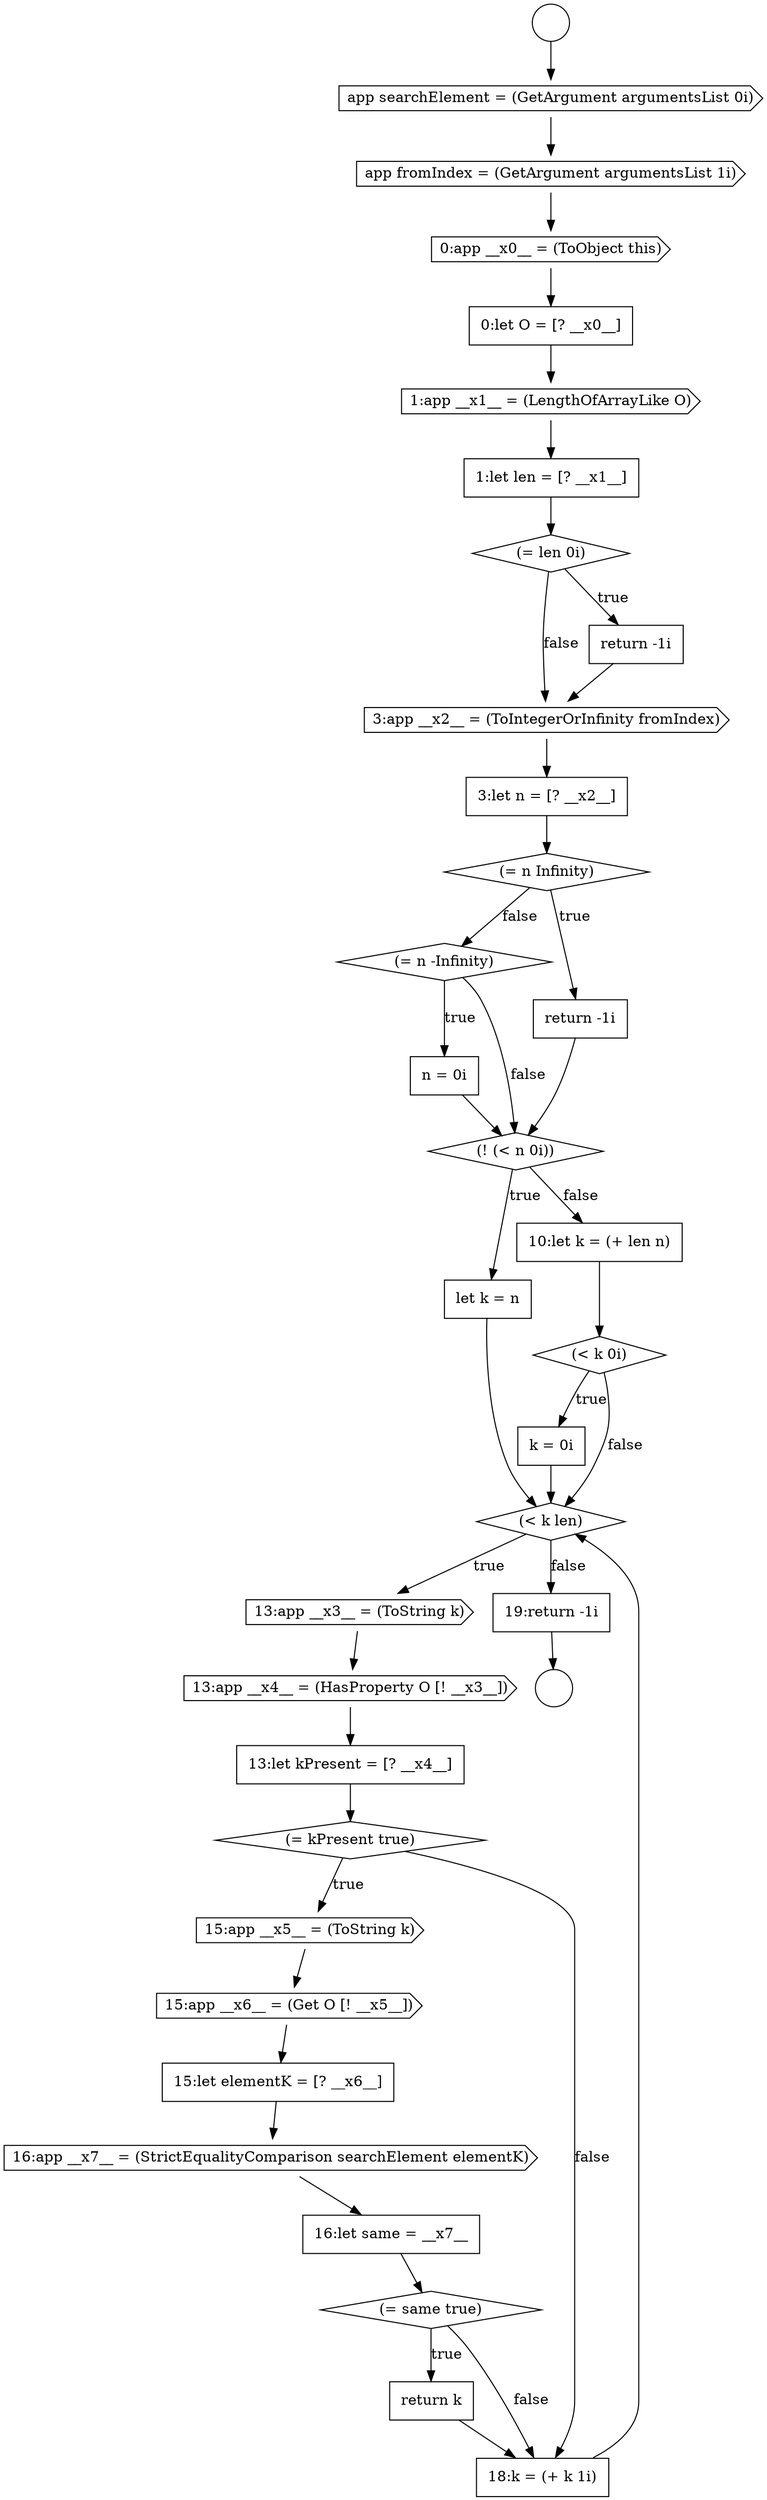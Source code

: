 digraph {
  node16137 [shape=none, margin=0, label=<<font color="black">
    <table border="0" cellborder="1" cellspacing="0" cellpadding="10">
      <tr><td align="left">0:let O = [? __x0__]</td></tr>
    </table>
  </font>> color="black" fillcolor="white" style=filled]
  node16146 [shape=diamond, label=<<font color="black">(= n -Infinity)</font>> color="black" fillcolor="white" style=filled]
  node16136 [shape=cds, label=<<font color="black">0:app __x0__ = (ToObject this)</font>> color="black" fillcolor="white" style=filled]
  node16155 [shape=cds, label=<<font color="black">13:app __x4__ = (HasProperty O [! __x3__])</font>> color="black" fillcolor="white" style=filled]
  node16140 [shape=diamond, label=<<font color="black">(= len 0i)</font>> color="black" fillcolor="white" style=filled]
  node16159 [shape=cds, label=<<font color="black">15:app __x6__ = (Get O [! __x5__])</font>> color="black" fillcolor="white" style=filled]
  node16147 [shape=none, margin=0, label=<<font color="black">
    <table border="0" cellborder="1" cellspacing="0" cellpadding="10">
      <tr><td align="left">n = 0i</td></tr>
    </table>
  </font>> color="black" fillcolor="white" style=filled]
  node16132 [shape=circle label=" " color="black" fillcolor="white" style=filled]
  node16152 [shape=none, margin=0, label=<<font color="black">
    <table border="0" cellborder="1" cellspacing="0" cellpadding="10">
      <tr><td align="left">k = 0i</td></tr>
    </table>
  </font>> color="black" fillcolor="white" style=filled]
  node16154 [shape=cds, label=<<font color="black">13:app __x3__ = (ToString k)</font>> color="black" fillcolor="white" style=filled]
  node16133 [shape=circle label=" " color="black" fillcolor="white" style=filled]
  node16158 [shape=cds, label=<<font color="black">15:app __x5__ = (ToString k)</font>> color="black" fillcolor="white" style=filled]
  node16138 [shape=cds, label=<<font color="black">1:app __x1__ = (LengthOfArrayLike O)</font>> color="black" fillcolor="white" style=filled]
  node16153 [shape=diamond, label=<<font color="black">(&lt; k len)</font>> color="black" fillcolor="white" style=filled]
  node16149 [shape=none, margin=0, label=<<font color="black">
    <table border="0" cellborder="1" cellspacing="0" cellpadding="10">
      <tr><td align="left">let k = n</td></tr>
    </table>
  </font>> color="black" fillcolor="white" style=filled]
  node16145 [shape=none, margin=0, label=<<font color="black">
    <table border="0" cellborder="1" cellspacing="0" cellpadding="10">
      <tr><td align="left">return -1i</td></tr>
    </table>
  </font>> color="black" fillcolor="white" style=filled]
  node16142 [shape=cds, label=<<font color="black">3:app __x2__ = (ToIntegerOrInfinity fromIndex)</font>> color="black" fillcolor="white" style=filled]
  node16157 [shape=diamond, label=<<font color="black">(= kPresent true)</font>> color="black" fillcolor="white" style=filled]
  node16135 [shape=cds, label=<<font color="black">app fromIndex = (GetArgument argumentsList 1i)</font>> color="black" fillcolor="white" style=filled]
  node16156 [shape=none, margin=0, label=<<font color="black">
    <table border="0" cellborder="1" cellspacing="0" cellpadding="10">
      <tr><td align="left">13:let kPresent = [? __x4__]</td></tr>
    </table>
  </font>> color="black" fillcolor="white" style=filled]
  node16150 [shape=none, margin=0, label=<<font color="black">
    <table border="0" cellborder="1" cellspacing="0" cellpadding="10">
      <tr><td align="left">10:let k = (+ len n)</td></tr>
    </table>
  </font>> color="black" fillcolor="white" style=filled]
  node16164 [shape=none, margin=0, label=<<font color="black">
    <table border="0" cellborder="1" cellspacing="0" cellpadding="10">
      <tr><td align="left">return k</td></tr>
    </table>
  </font>> color="black" fillcolor="white" style=filled]
  node16141 [shape=none, margin=0, label=<<font color="black">
    <table border="0" cellborder="1" cellspacing="0" cellpadding="10">
      <tr><td align="left">return -1i</td></tr>
    </table>
  </font>> color="black" fillcolor="white" style=filled]
  node16151 [shape=diamond, label=<<font color="black">(&lt; k 0i)</font>> color="black" fillcolor="white" style=filled]
  node16163 [shape=diamond, label=<<font color="black">(= same true)</font>> color="black" fillcolor="white" style=filled]
  node16144 [shape=diamond, label=<<font color="black">(= n Infinity)</font>> color="black" fillcolor="white" style=filled]
  node16139 [shape=none, margin=0, label=<<font color="black">
    <table border="0" cellborder="1" cellspacing="0" cellpadding="10">
      <tr><td align="left">1:let len = [? __x1__]</td></tr>
    </table>
  </font>> color="black" fillcolor="white" style=filled]
  node16162 [shape=none, margin=0, label=<<font color="black">
    <table border="0" cellborder="1" cellspacing="0" cellpadding="10">
      <tr><td align="left">16:let same = __x7__</td></tr>
    </table>
  </font>> color="black" fillcolor="white" style=filled]
  node16143 [shape=none, margin=0, label=<<font color="black">
    <table border="0" cellborder="1" cellspacing="0" cellpadding="10">
      <tr><td align="left">3:let n = [? __x2__]</td></tr>
    </table>
  </font>> color="black" fillcolor="white" style=filled]
  node16148 [shape=diamond, label=<<font color="black">(! (&lt; n 0i))</font>> color="black" fillcolor="white" style=filled]
  node16166 [shape=none, margin=0, label=<<font color="black">
    <table border="0" cellborder="1" cellspacing="0" cellpadding="10">
      <tr><td align="left">19:return -1i</td></tr>
    </table>
  </font>> color="black" fillcolor="white" style=filled]
  node16161 [shape=cds, label=<<font color="black">16:app __x7__ = (StrictEqualityComparison searchElement elementK)</font>> color="black" fillcolor="white" style=filled]
  node16134 [shape=cds, label=<<font color="black">app searchElement = (GetArgument argumentsList 0i)</font>> color="black" fillcolor="white" style=filled]
  node16165 [shape=none, margin=0, label=<<font color="black">
    <table border="0" cellborder="1" cellspacing="0" cellpadding="10">
      <tr><td align="left">18:k = (+ k 1i)</td></tr>
    </table>
  </font>> color="black" fillcolor="white" style=filled]
  node16160 [shape=none, margin=0, label=<<font color="black">
    <table border="0" cellborder="1" cellspacing="0" cellpadding="10">
      <tr><td align="left">15:let elementK = [? __x6__]</td></tr>
    </table>
  </font>> color="black" fillcolor="white" style=filled]
  node16158 -> node16159 [ color="black"]
  node16149 -> node16153 [ color="black"]
  node16132 -> node16134 [ color="black"]
  node16134 -> node16135 [ color="black"]
  node16159 -> node16160 [ color="black"]
  node16154 -> node16155 [ color="black"]
  node16165 -> node16153 [ color="black"]
  node16157 -> node16158 [label=<<font color="black">true</font>> color="black"]
  node16157 -> node16165 [label=<<font color="black">false</font>> color="black"]
  node16153 -> node16154 [label=<<font color="black">true</font>> color="black"]
  node16153 -> node16166 [label=<<font color="black">false</font>> color="black"]
  node16144 -> node16145 [label=<<font color="black">true</font>> color="black"]
  node16144 -> node16146 [label=<<font color="black">false</font>> color="black"]
  node16147 -> node16148 [ color="black"]
  node16143 -> node16144 [ color="black"]
  node16164 -> node16165 [ color="black"]
  node16155 -> node16156 [ color="black"]
  node16156 -> node16157 [ color="black"]
  node16138 -> node16139 [ color="black"]
  node16150 -> node16151 [ color="black"]
  node16148 -> node16149 [label=<<font color="black">true</font>> color="black"]
  node16148 -> node16150 [label=<<font color="black">false</font>> color="black"]
  node16140 -> node16141 [label=<<font color="black">true</font>> color="black"]
  node16140 -> node16142 [label=<<font color="black">false</font>> color="black"]
  node16142 -> node16143 [ color="black"]
  node16141 -> node16142 [ color="black"]
  node16166 -> node16133 [ color="black"]
  node16137 -> node16138 [ color="black"]
  node16163 -> node16164 [label=<<font color="black">true</font>> color="black"]
  node16163 -> node16165 [label=<<font color="black">false</font>> color="black"]
  node16152 -> node16153 [ color="black"]
  node16160 -> node16161 [ color="black"]
  node16135 -> node16136 [ color="black"]
  node16146 -> node16147 [label=<<font color="black">true</font>> color="black"]
  node16146 -> node16148 [label=<<font color="black">false</font>> color="black"]
  node16151 -> node16152 [label=<<font color="black">true</font>> color="black"]
  node16151 -> node16153 [label=<<font color="black">false</font>> color="black"]
  node16136 -> node16137 [ color="black"]
  node16145 -> node16148 [ color="black"]
  node16161 -> node16162 [ color="black"]
  node16139 -> node16140 [ color="black"]
  node16162 -> node16163 [ color="black"]
}

